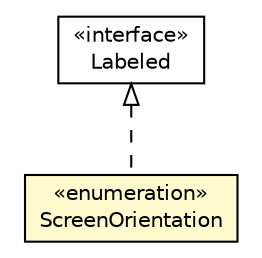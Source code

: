 #!/usr/local/bin/dot
#
# Class diagram 
# Generated by UMLGraph version 5.1 (http://www.umlgraph.org/)
#

digraph G {
	edge [fontname="Helvetica",fontsize=10,labelfontname="Helvetica",labelfontsize=10];
	node [fontname="Helvetica",fontsize=10,shape=plaintext];
	nodesep=0.25;
	ranksep=0.5;
	// org.androidtransfuse.annotations.Labeled
	c7907 [label=<<table title="org.androidtransfuse.annotations.Labeled" border="0" cellborder="1" cellspacing="0" cellpadding="2" port="p" href="./Labeled.html">
		<tr><td><table border="0" cellspacing="0" cellpadding="1">
<tr><td align="center" balign="center"> &#171;interface&#187; </td></tr>
<tr><td align="center" balign="center"> Labeled </td></tr>
		</table></td></tr>
		</table>>, fontname="Helvetica", fontcolor="black", fontsize=10.0];
	// org.androidtransfuse.annotations.ScreenOrientation
	c7954 [label=<<table title="org.androidtransfuse.annotations.ScreenOrientation" border="0" cellborder="1" cellspacing="0" cellpadding="2" port="p" bgcolor="lemonChiffon" href="./ScreenOrientation.html">
		<tr><td><table border="0" cellspacing="0" cellpadding="1">
<tr><td align="center" balign="center"> &#171;enumeration&#187; </td></tr>
<tr><td align="center" balign="center"> ScreenOrientation </td></tr>
		</table></td></tr>
		</table>>, fontname="Helvetica", fontcolor="black", fontsize=10.0];
	//org.androidtransfuse.annotations.ScreenOrientation implements org.androidtransfuse.annotations.Labeled
	c7907:p -> c7954:p [dir=back,arrowtail=empty,style=dashed];
}


